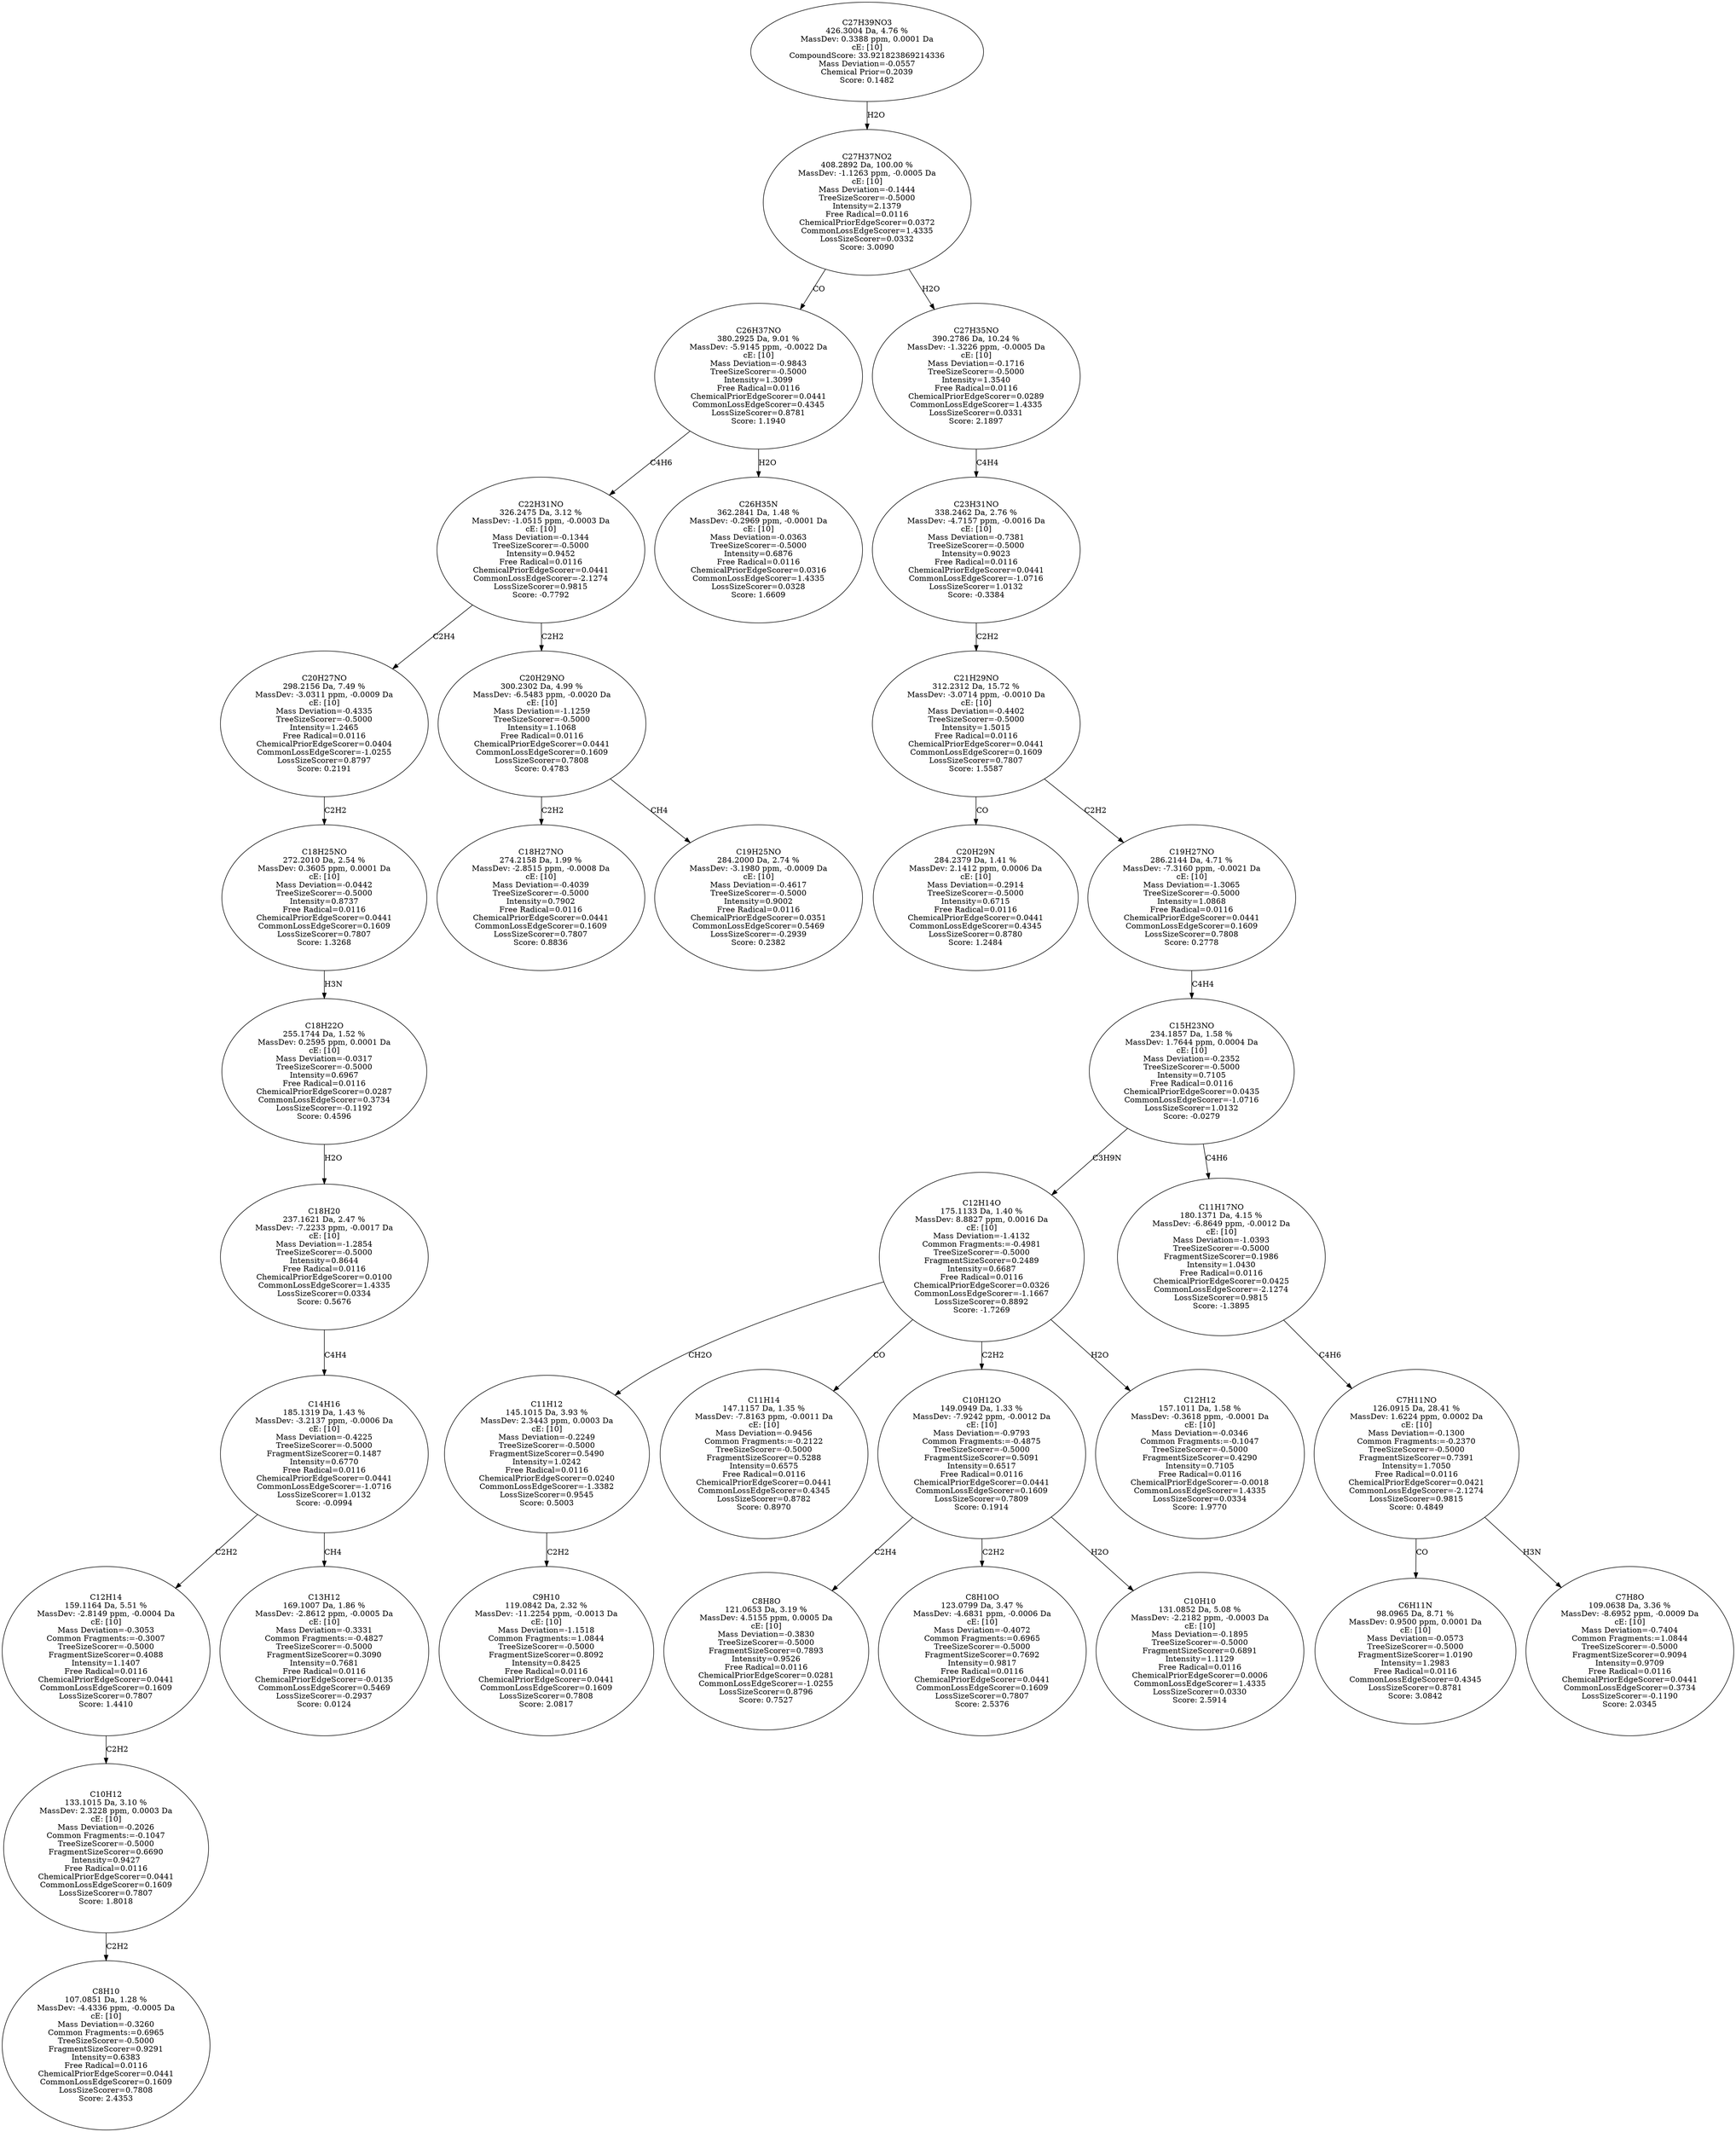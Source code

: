 strict digraph {
v1 [label="C8H10\n107.0851 Da, 1.28 %\nMassDev: -4.4336 ppm, -0.0005 Da\ncE: [10]\nMass Deviation=-0.3260\nCommon Fragments:=0.6965\nTreeSizeScorer=-0.5000\nFragmentSizeScorer=0.9291\nIntensity=0.6383\nFree Radical=0.0116\nChemicalPriorEdgeScorer=0.0441\nCommonLossEdgeScorer=0.1609\nLossSizeScorer=0.7808\nScore: 2.4353"];
v2 [label="C10H12\n133.1015 Da, 3.10 %\nMassDev: 2.3228 ppm, 0.0003 Da\ncE: [10]\nMass Deviation=-0.2026\nCommon Fragments:=-0.1047\nTreeSizeScorer=-0.5000\nFragmentSizeScorer=0.6690\nIntensity=0.9427\nFree Radical=0.0116\nChemicalPriorEdgeScorer=0.0441\nCommonLossEdgeScorer=0.1609\nLossSizeScorer=0.7807\nScore: 1.8018"];
v3 [label="C12H14\n159.1164 Da, 5.51 %\nMassDev: -2.8149 ppm, -0.0004 Da\ncE: [10]\nMass Deviation=-0.3053\nCommon Fragments:=-0.3007\nTreeSizeScorer=-0.5000\nFragmentSizeScorer=0.4088\nIntensity=1.1407\nFree Radical=0.0116\nChemicalPriorEdgeScorer=0.0441\nCommonLossEdgeScorer=0.1609\nLossSizeScorer=0.7807\nScore: 1.4410"];
v4 [label="C13H12\n169.1007 Da, 1.86 %\nMassDev: -2.8612 ppm, -0.0005 Da\ncE: [10]\nMass Deviation=-0.3331\nCommon Fragments:=-0.4827\nTreeSizeScorer=-0.5000\nFragmentSizeScorer=0.3090\nIntensity=0.7681\nFree Radical=0.0116\nChemicalPriorEdgeScorer=-0.0135\nCommonLossEdgeScorer=0.5469\nLossSizeScorer=-0.2937\nScore: 0.0124"];
v5 [label="C14H16\n185.1319 Da, 1.43 %\nMassDev: -3.2137 ppm, -0.0006 Da\ncE: [10]\nMass Deviation=-0.4225\nTreeSizeScorer=-0.5000\nFragmentSizeScorer=0.1487\nIntensity=0.6770\nFree Radical=0.0116\nChemicalPriorEdgeScorer=0.0441\nCommonLossEdgeScorer=-1.0716\nLossSizeScorer=1.0132\nScore: -0.0994"];
v6 [label="C18H20\n237.1621 Da, 2.47 %\nMassDev: -7.2233 ppm, -0.0017 Da\ncE: [10]\nMass Deviation=-1.2854\nTreeSizeScorer=-0.5000\nIntensity=0.8644\nFree Radical=0.0116\nChemicalPriorEdgeScorer=0.0100\nCommonLossEdgeScorer=1.4335\nLossSizeScorer=0.0334\nScore: 0.5676"];
v7 [label="C18H22O\n255.1744 Da, 1.52 %\nMassDev: 0.2595 ppm, 0.0001 Da\ncE: [10]\nMass Deviation=-0.0317\nTreeSizeScorer=-0.5000\nIntensity=0.6967\nFree Radical=0.0116\nChemicalPriorEdgeScorer=0.0287\nCommonLossEdgeScorer=0.3734\nLossSizeScorer=-0.1192\nScore: 0.4596"];
v8 [label="C18H25NO\n272.2010 Da, 2.54 %\nMassDev: 0.3605 ppm, 0.0001 Da\ncE: [10]\nMass Deviation=-0.0442\nTreeSizeScorer=-0.5000\nIntensity=0.8737\nFree Radical=0.0116\nChemicalPriorEdgeScorer=0.0441\nCommonLossEdgeScorer=0.1609\nLossSizeScorer=0.7807\nScore: 1.3268"];
v9 [label="C20H27NO\n298.2156 Da, 7.49 %\nMassDev: -3.0311 ppm, -0.0009 Da\ncE: [10]\nMass Deviation=-0.4335\nTreeSizeScorer=-0.5000\nIntensity=1.2465\nFree Radical=0.0116\nChemicalPriorEdgeScorer=0.0404\nCommonLossEdgeScorer=-1.0255\nLossSizeScorer=0.8797\nScore: 0.2191"];
v10 [label="C18H27NO\n274.2158 Da, 1.99 %\nMassDev: -2.8515 ppm, -0.0008 Da\ncE: [10]\nMass Deviation=-0.4039\nTreeSizeScorer=-0.5000\nIntensity=0.7902\nFree Radical=0.0116\nChemicalPriorEdgeScorer=0.0441\nCommonLossEdgeScorer=0.1609\nLossSizeScorer=0.7807\nScore: 0.8836"];
v11 [label="C19H25NO\n284.2000 Da, 2.74 %\nMassDev: -3.1980 ppm, -0.0009 Da\ncE: [10]\nMass Deviation=-0.4617\nTreeSizeScorer=-0.5000\nIntensity=0.9002\nFree Radical=0.0116\nChemicalPriorEdgeScorer=0.0351\nCommonLossEdgeScorer=0.5469\nLossSizeScorer=-0.2939\nScore: 0.2382"];
v12 [label="C20H29NO\n300.2302 Da, 4.99 %\nMassDev: -6.5483 ppm, -0.0020 Da\ncE: [10]\nMass Deviation=-1.1259\nTreeSizeScorer=-0.5000\nIntensity=1.1068\nFree Radical=0.0116\nChemicalPriorEdgeScorer=0.0441\nCommonLossEdgeScorer=0.1609\nLossSizeScorer=0.7808\nScore: 0.4783"];
v13 [label="C22H31NO\n326.2475 Da, 3.12 %\nMassDev: -1.0515 ppm, -0.0003 Da\ncE: [10]\nMass Deviation=-0.1344\nTreeSizeScorer=-0.5000\nIntensity=0.9452\nFree Radical=0.0116\nChemicalPriorEdgeScorer=0.0441\nCommonLossEdgeScorer=-2.1274\nLossSizeScorer=0.9815\nScore: -0.7792"];
v14 [label="C26H35N\n362.2841 Da, 1.48 %\nMassDev: -0.2969 ppm, -0.0001 Da\ncE: [10]\nMass Deviation=-0.0363\nTreeSizeScorer=-0.5000\nIntensity=0.6876\nFree Radical=0.0116\nChemicalPriorEdgeScorer=0.0316\nCommonLossEdgeScorer=1.4335\nLossSizeScorer=0.0328\nScore: 1.6609"];
v15 [label="C26H37NO\n380.2925 Da, 9.01 %\nMassDev: -5.9145 ppm, -0.0022 Da\ncE: [10]\nMass Deviation=-0.9843\nTreeSizeScorer=-0.5000\nIntensity=1.3099\nFree Radical=0.0116\nChemicalPriorEdgeScorer=0.0441\nCommonLossEdgeScorer=0.4345\nLossSizeScorer=0.8781\nScore: 1.1940"];
v16 [label="C20H29N\n284.2379 Da, 1.41 %\nMassDev: 2.1412 ppm, 0.0006 Da\ncE: [10]\nMass Deviation=-0.2914\nTreeSizeScorer=-0.5000\nIntensity=0.6715\nFree Radical=0.0116\nChemicalPriorEdgeScorer=0.0441\nCommonLossEdgeScorer=0.4345\nLossSizeScorer=0.8780\nScore: 1.2484"];
v17 [label="C9H10\n119.0842 Da, 2.32 %\nMassDev: -11.2254 ppm, -0.0013 Da\ncE: [10]\nMass Deviation=-1.1518\nCommon Fragments:=1.0844\nTreeSizeScorer=-0.5000\nFragmentSizeScorer=0.8092\nIntensity=0.8425\nFree Radical=0.0116\nChemicalPriorEdgeScorer=0.0441\nCommonLossEdgeScorer=0.1609\nLossSizeScorer=0.7808\nScore: 2.0817"];
v18 [label="C11H12\n145.1015 Da, 3.93 %\nMassDev: 2.3443 ppm, 0.0003 Da\ncE: [10]\nMass Deviation=-0.2249\nTreeSizeScorer=-0.5000\nFragmentSizeScorer=0.5490\nIntensity=1.0242\nFree Radical=0.0116\nChemicalPriorEdgeScorer=0.0240\nCommonLossEdgeScorer=-1.3382\nLossSizeScorer=0.9545\nScore: 0.5003"];
v19 [label="C11H14\n147.1157 Da, 1.35 %\nMassDev: -7.8163 ppm, -0.0011 Da\ncE: [10]\nMass Deviation=-0.9456\nCommon Fragments:=-0.2122\nTreeSizeScorer=-0.5000\nFragmentSizeScorer=0.5288\nIntensity=0.6575\nFree Radical=0.0116\nChemicalPriorEdgeScorer=0.0441\nCommonLossEdgeScorer=0.4345\nLossSizeScorer=0.8782\nScore: 0.8970"];
v20 [label="C8H8O\n121.0653 Da, 3.19 %\nMassDev: 4.5155 ppm, 0.0005 Da\ncE: [10]\nMass Deviation=-0.3830\nTreeSizeScorer=-0.5000\nFragmentSizeScorer=0.7893\nIntensity=0.9526\nFree Radical=0.0116\nChemicalPriorEdgeScorer=0.0281\nCommonLossEdgeScorer=-1.0255\nLossSizeScorer=0.8796\nScore: 0.7527"];
v21 [label="C8H10O\n123.0799 Da, 3.47 %\nMassDev: -4.6831 ppm, -0.0006 Da\ncE: [10]\nMass Deviation=-0.4072\nCommon Fragments:=0.6965\nTreeSizeScorer=-0.5000\nFragmentSizeScorer=0.7692\nIntensity=0.9817\nFree Radical=0.0116\nChemicalPriorEdgeScorer=0.0441\nCommonLossEdgeScorer=0.1609\nLossSizeScorer=0.7807\nScore: 2.5376"];
v22 [label="C10H10\n131.0852 Da, 5.08 %\nMassDev: -2.2182 ppm, -0.0003 Da\ncE: [10]\nMass Deviation=-0.1895\nTreeSizeScorer=-0.5000\nFragmentSizeScorer=0.6891\nIntensity=1.1129\nFree Radical=0.0116\nChemicalPriorEdgeScorer=0.0006\nCommonLossEdgeScorer=1.4335\nLossSizeScorer=0.0330\nScore: 2.5914"];
v23 [label="C10H12O\n149.0949 Da, 1.33 %\nMassDev: -7.9242 ppm, -0.0012 Da\ncE: [10]\nMass Deviation=-0.9793\nCommon Fragments:=-0.4875\nTreeSizeScorer=-0.5000\nFragmentSizeScorer=0.5091\nIntensity=0.6517\nFree Radical=0.0116\nChemicalPriorEdgeScorer=0.0441\nCommonLossEdgeScorer=0.1609\nLossSizeScorer=0.7809\nScore: 0.1914"];
v24 [label="C12H12\n157.1011 Da, 1.58 %\nMassDev: -0.3618 ppm, -0.0001 Da\ncE: [10]\nMass Deviation=-0.0346\nCommon Fragments:=-0.1047\nTreeSizeScorer=-0.5000\nFragmentSizeScorer=0.4290\nIntensity=0.7105\nFree Radical=0.0116\nChemicalPriorEdgeScorer=-0.0018\nCommonLossEdgeScorer=1.4335\nLossSizeScorer=0.0334\nScore: 1.9770"];
v25 [label="C12H14O\n175.1133 Da, 1.40 %\nMassDev: 8.8827 ppm, 0.0016 Da\ncE: [10]\nMass Deviation=-1.4132\nCommon Fragments:=-0.4981\nTreeSizeScorer=-0.5000\nFragmentSizeScorer=0.2489\nIntensity=0.6687\nFree Radical=0.0116\nChemicalPriorEdgeScorer=0.0326\nCommonLossEdgeScorer=-1.1667\nLossSizeScorer=0.8892\nScore: -1.7269"];
v26 [label="C6H11N\n98.0965 Da, 8.71 %\nMassDev: 0.9500 ppm, 0.0001 Da\ncE: [10]\nMass Deviation=-0.0573\nTreeSizeScorer=-0.5000\nFragmentSizeScorer=1.0190\nIntensity=1.2983\nFree Radical=0.0116\nCommonLossEdgeScorer=0.4345\nLossSizeScorer=0.8781\nScore: 3.0842"];
v27 [label="C7H8O\n109.0638 Da, 3.36 %\nMassDev: -8.6952 ppm, -0.0009 Da\ncE: [10]\nMass Deviation=-0.7404\nCommon Fragments:=1.0844\nTreeSizeScorer=-0.5000\nFragmentSizeScorer=0.9094\nIntensity=0.9709\nFree Radical=0.0116\nChemicalPriorEdgeScorer=0.0441\nCommonLossEdgeScorer=0.3734\nLossSizeScorer=-0.1190\nScore: 2.0345"];
v28 [label="C7H11NO\n126.0915 Da, 28.41 %\nMassDev: 1.6224 ppm, 0.0002 Da\ncE: [10]\nMass Deviation=-0.1300\nCommon Fragments:=-0.2370\nTreeSizeScorer=-0.5000\nFragmentSizeScorer=0.7391\nIntensity=1.7050\nFree Radical=0.0116\nChemicalPriorEdgeScorer=0.0421\nCommonLossEdgeScorer=-2.1274\nLossSizeScorer=0.9815\nScore: 0.4849"];
v29 [label="C11H17NO\n180.1371 Da, 4.15 %\nMassDev: -6.8649 ppm, -0.0012 Da\ncE: [10]\nMass Deviation=-1.0393\nTreeSizeScorer=-0.5000\nFragmentSizeScorer=0.1986\nIntensity=1.0430\nFree Radical=0.0116\nChemicalPriorEdgeScorer=0.0425\nCommonLossEdgeScorer=-2.1274\nLossSizeScorer=0.9815\nScore: -1.3895"];
v30 [label="C15H23NO\n234.1857 Da, 1.58 %\nMassDev: 1.7644 ppm, 0.0004 Da\ncE: [10]\nMass Deviation=-0.2352\nTreeSizeScorer=-0.5000\nIntensity=0.7105\nFree Radical=0.0116\nChemicalPriorEdgeScorer=0.0435\nCommonLossEdgeScorer=-1.0716\nLossSizeScorer=1.0132\nScore: -0.0279"];
v31 [label="C19H27NO\n286.2144 Da, 4.71 %\nMassDev: -7.3160 ppm, -0.0021 Da\ncE: [10]\nMass Deviation=-1.3065\nTreeSizeScorer=-0.5000\nIntensity=1.0868\nFree Radical=0.0116\nChemicalPriorEdgeScorer=0.0441\nCommonLossEdgeScorer=0.1609\nLossSizeScorer=0.7808\nScore: 0.2778"];
v32 [label="C21H29NO\n312.2312 Da, 15.72 %\nMassDev: -3.0714 ppm, -0.0010 Da\ncE: [10]\nMass Deviation=-0.4402\nTreeSizeScorer=-0.5000\nIntensity=1.5015\nFree Radical=0.0116\nChemicalPriorEdgeScorer=0.0441\nCommonLossEdgeScorer=0.1609\nLossSizeScorer=0.7807\nScore: 1.5587"];
v33 [label="C23H31NO\n338.2462 Da, 2.76 %\nMassDev: -4.7157 ppm, -0.0016 Da\ncE: [10]\nMass Deviation=-0.7381\nTreeSizeScorer=-0.5000\nIntensity=0.9023\nFree Radical=0.0116\nChemicalPriorEdgeScorer=0.0441\nCommonLossEdgeScorer=-1.0716\nLossSizeScorer=1.0132\nScore: -0.3384"];
v34 [label="C27H35NO\n390.2786 Da, 10.24 %\nMassDev: -1.3226 ppm, -0.0005 Da\ncE: [10]\nMass Deviation=-0.1716\nTreeSizeScorer=-0.5000\nIntensity=1.3540\nFree Radical=0.0116\nChemicalPriorEdgeScorer=0.0289\nCommonLossEdgeScorer=1.4335\nLossSizeScorer=0.0331\nScore: 2.1897"];
v35 [label="C27H37NO2\n408.2892 Da, 100.00 %\nMassDev: -1.1263 ppm, -0.0005 Da\ncE: [10]\nMass Deviation=-0.1444\nTreeSizeScorer=-0.5000\nIntensity=2.1379\nFree Radical=0.0116\nChemicalPriorEdgeScorer=0.0372\nCommonLossEdgeScorer=1.4335\nLossSizeScorer=0.0332\nScore: 3.0090"];
v36 [label="C27H39NO3\n426.3004 Da, 4.76 %\nMassDev: 0.3388 ppm, 0.0001 Da\ncE: [10]\nCompoundScore: 33.921823869214336\nMass Deviation=-0.0557\nChemical Prior=0.2039\nScore: 0.1482"];
v2 -> v1 [label="C2H2"];
v3 -> v2 [label="C2H2"];
v5 -> v3 [label="C2H2"];
v5 -> v4 [label="CH4"];
v6 -> v5 [label="C4H4"];
v7 -> v6 [label="H2O"];
v8 -> v7 [label="H3N"];
v9 -> v8 [label="C2H2"];
v13 -> v9 [label="C2H4"];
v12 -> v10 [label="C2H2"];
v12 -> v11 [label="CH4"];
v13 -> v12 [label="C2H2"];
v15 -> v13 [label="C4H6"];
v15 -> v14 [label="H2O"];
v35 -> v15 [label="CO"];
v32 -> v16 [label="CO"];
v18 -> v17 [label="C2H2"];
v25 -> v18 [label="CH2O"];
v25 -> v19 [label="CO"];
v23 -> v20 [label="C2H4"];
v23 -> v21 [label="C2H2"];
v23 -> v22 [label="H2O"];
v25 -> v23 [label="C2H2"];
v25 -> v24 [label="H2O"];
v30 -> v25 [label="C3H9N"];
v28 -> v26 [label="CO"];
v28 -> v27 [label="H3N"];
v29 -> v28 [label="C4H6"];
v30 -> v29 [label="C4H6"];
v31 -> v30 [label="C4H4"];
v32 -> v31 [label="C2H2"];
v33 -> v32 [label="C2H2"];
v34 -> v33 [label="C4H4"];
v35 -> v34 [label="H2O"];
v36 -> v35 [label="H2O"];
}